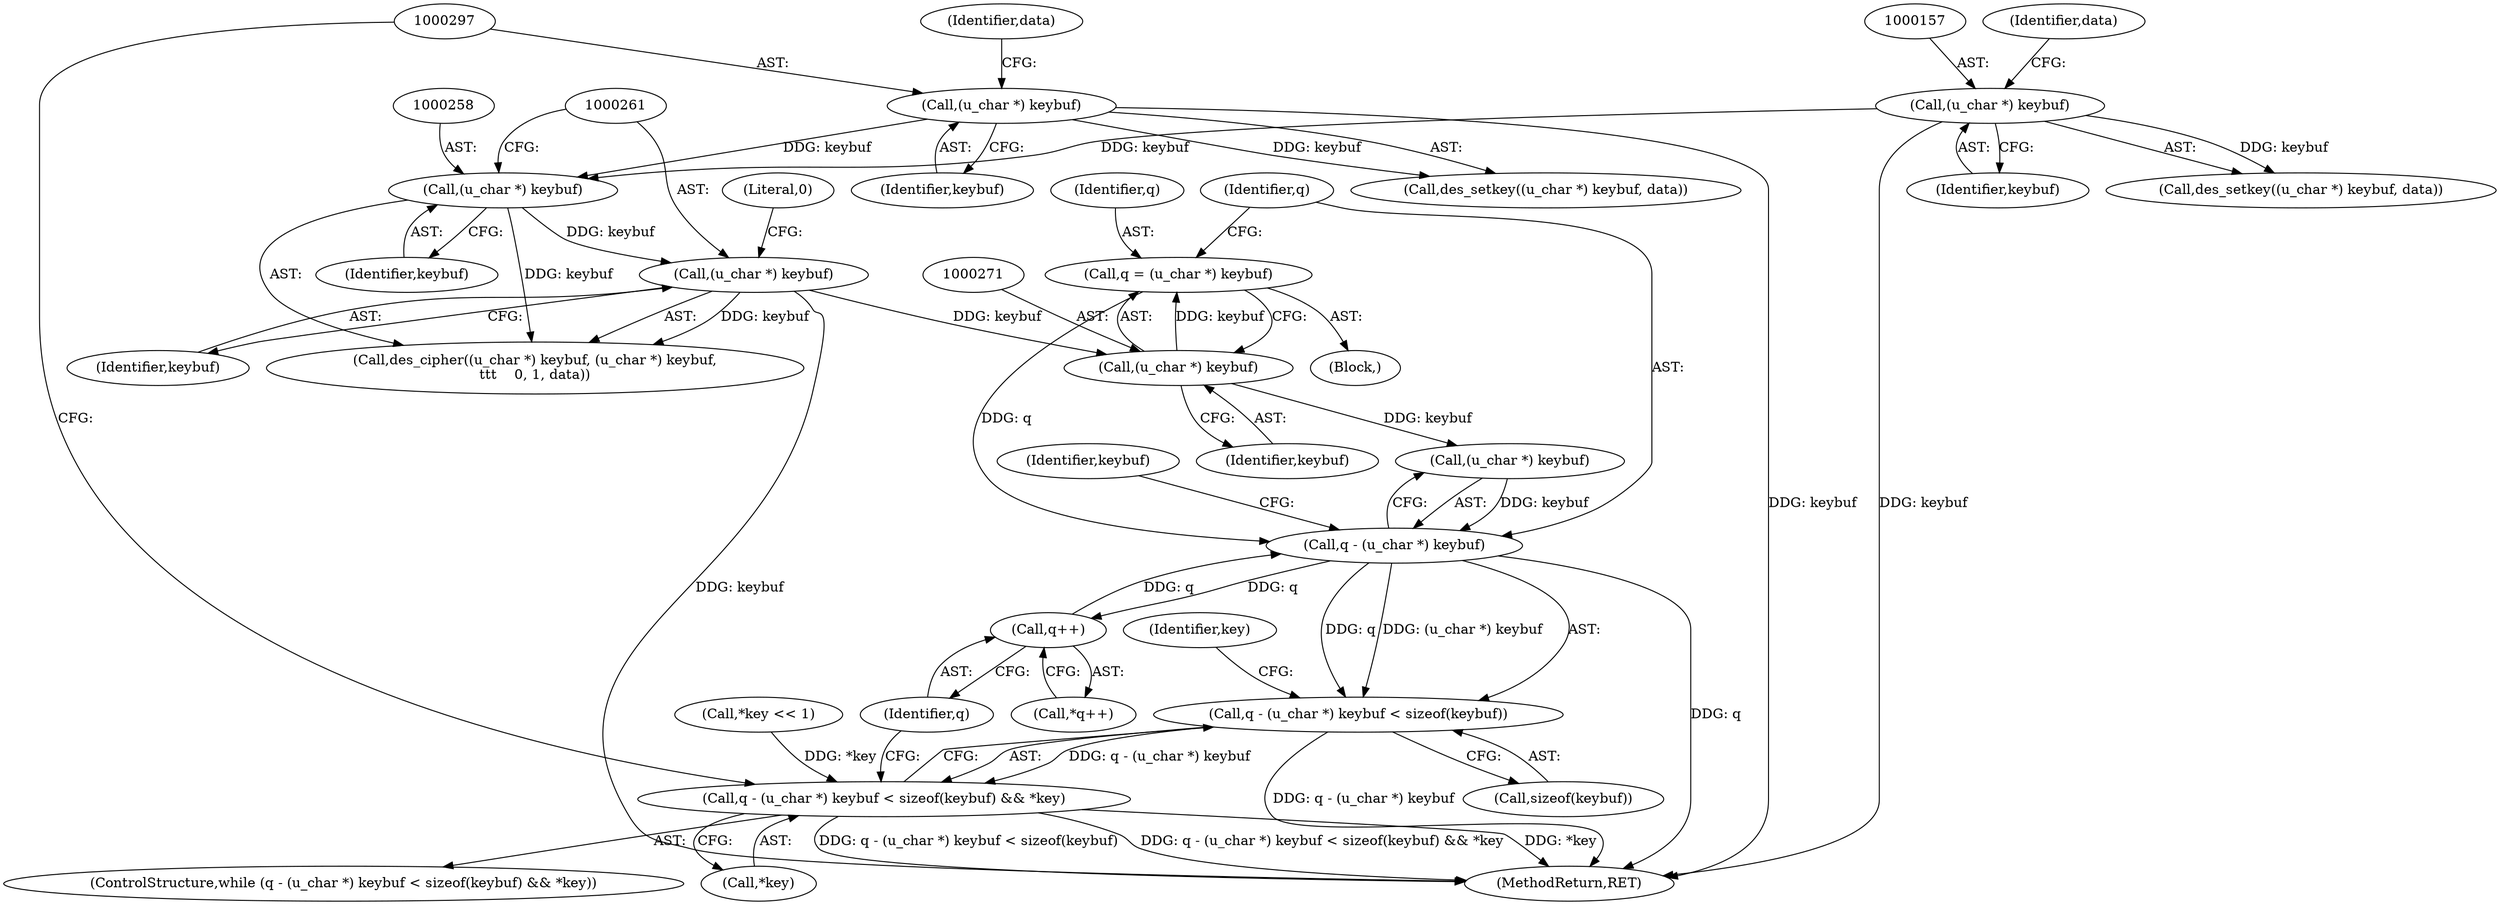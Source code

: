 digraph "0_php_aab49e934de1fff046e659cbec46e3d053b41c34@pointer" {
"1000268" [label="(Call,q = (u_char *) keybuf)"];
"1000270" [label="(Call,(u_char *) keybuf)"];
"1000260" [label="(Call,(u_char *) keybuf)"];
"1000257" [label="(Call,(u_char *) keybuf)"];
"1000296" [label="(Call,(u_char *) keybuf)"];
"1000156" [label="(Call,(u_char *) keybuf)"];
"1000276" [label="(Call,q - (u_char *) keybuf)"];
"1000275" [label="(Call,q - (u_char *) keybuf < sizeof(keybuf))"];
"1000274" [label="(Call,q - (u_char *) keybuf < sizeof(keybuf) && *key)"];
"1000287" [label="(Call,q++)"];
"1000268" [label="(Call,q = (u_char *) keybuf)"];
"1000282" [label="(Identifier,keybuf)"];
"1000287" [label="(Call,q++)"];
"1000269" [label="(Identifier,q)"];
"1000260" [label="(Call,(u_char *) keybuf)"];
"1000148" [label="(Call,*key << 1)"];
"1000254" [label="(Block,)"];
"1000274" [label="(Call,q - (u_char *) keybuf < sizeof(keybuf) && *key)"];
"1000275" [label="(Call,q - (u_char *) keybuf < sizeof(keybuf))"];
"1000256" [label="(Call,des_cipher((u_char *) keybuf, (u_char *) keybuf,\n\t\t\t    0, 1, data))"];
"1000278" [label="(Call,(u_char *) keybuf)"];
"1000155" [label="(Call,des_setkey((u_char *) keybuf, data))"];
"1000296" [label="(Call,(u_char *) keybuf)"];
"1000298" [label="(Identifier,keybuf)"];
"1000270" [label="(Call,(u_char *) keybuf)"];
"1000277" [label="(Identifier,q)"];
"1000159" [label="(Identifier,data)"];
"1000257" [label="(Call,(u_char *) keybuf)"];
"1000259" [label="(Identifier,keybuf)"];
"1000284" [label="(Identifier,key)"];
"1000262" [label="(Identifier,keybuf)"];
"1000299" [label="(Identifier,data)"];
"1000276" [label="(Call,q - (u_char *) keybuf)"];
"1000281" [label="(Call,sizeof(keybuf))"];
"1000272" [label="(Identifier,keybuf)"];
"1000295" [label="(Call,des_setkey((u_char *) keybuf, data))"];
"1000288" [label="(Identifier,q)"];
"1000540" [label="(MethodReturn,RET)"];
"1000156" [label="(Call,(u_char *) keybuf)"];
"1000286" [label="(Call,*q++)"];
"1000273" [label="(ControlStructure,while (q - (u_char *) keybuf < sizeof(keybuf) && *key))"];
"1000283" [label="(Call,*key)"];
"1000263" [label="(Literal,0)"];
"1000158" [label="(Identifier,keybuf)"];
"1000268" -> "1000254"  [label="AST: "];
"1000268" -> "1000270"  [label="CFG: "];
"1000269" -> "1000268"  [label="AST: "];
"1000270" -> "1000268"  [label="AST: "];
"1000277" -> "1000268"  [label="CFG: "];
"1000270" -> "1000268"  [label="DDG: keybuf"];
"1000268" -> "1000276"  [label="DDG: q"];
"1000270" -> "1000272"  [label="CFG: "];
"1000271" -> "1000270"  [label="AST: "];
"1000272" -> "1000270"  [label="AST: "];
"1000260" -> "1000270"  [label="DDG: keybuf"];
"1000270" -> "1000278"  [label="DDG: keybuf"];
"1000260" -> "1000256"  [label="AST: "];
"1000260" -> "1000262"  [label="CFG: "];
"1000261" -> "1000260"  [label="AST: "];
"1000262" -> "1000260"  [label="AST: "];
"1000263" -> "1000260"  [label="CFG: "];
"1000260" -> "1000540"  [label="DDG: keybuf"];
"1000260" -> "1000256"  [label="DDG: keybuf"];
"1000257" -> "1000260"  [label="DDG: keybuf"];
"1000257" -> "1000256"  [label="AST: "];
"1000257" -> "1000259"  [label="CFG: "];
"1000258" -> "1000257"  [label="AST: "];
"1000259" -> "1000257"  [label="AST: "];
"1000261" -> "1000257"  [label="CFG: "];
"1000257" -> "1000256"  [label="DDG: keybuf"];
"1000296" -> "1000257"  [label="DDG: keybuf"];
"1000156" -> "1000257"  [label="DDG: keybuf"];
"1000296" -> "1000295"  [label="AST: "];
"1000296" -> "1000298"  [label="CFG: "];
"1000297" -> "1000296"  [label="AST: "];
"1000298" -> "1000296"  [label="AST: "];
"1000299" -> "1000296"  [label="CFG: "];
"1000296" -> "1000540"  [label="DDG: keybuf"];
"1000296" -> "1000295"  [label="DDG: keybuf"];
"1000156" -> "1000155"  [label="AST: "];
"1000156" -> "1000158"  [label="CFG: "];
"1000157" -> "1000156"  [label="AST: "];
"1000158" -> "1000156"  [label="AST: "];
"1000159" -> "1000156"  [label="CFG: "];
"1000156" -> "1000540"  [label="DDG: keybuf"];
"1000156" -> "1000155"  [label="DDG: keybuf"];
"1000276" -> "1000275"  [label="AST: "];
"1000276" -> "1000278"  [label="CFG: "];
"1000277" -> "1000276"  [label="AST: "];
"1000278" -> "1000276"  [label="AST: "];
"1000282" -> "1000276"  [label="CFG: "];
"1000276" -> "1000540"  [label="DDG: q"];
"1000276" -> "1000275"  [label="DDG: q"];
"1000276" -> "1000275"  [label="DDG: (u_char *) keybuf"];
"1000287" -> "1000276"  [label="DDG: q"];
"1000278" -> "1000276"  [label="DDG: keybuf"];
"1000276" -> "1000287"  [label="DDG: q"];
"1000275" -> "1000274"  [label="AST: "];
"1000275" -> "1000281"  [label="CFG: "];
"1000281" -> "1000275"  [label="AST: "];
"1000284" -> "1000275"  [label="CFG: "];
"1000274" -> "1000275"  [label="CFG: "];
"1000275" -> "1000540"  [label="DDG: q - (u_char *) keybuf"];
"1000275" -> "1000274"  [label="DDG: q - (u_char *) keybuf"];
"1000274" -> "1000273"  [label="AST: "];
"1000274" -> "1000283"  [label="CFG: "];
"1000283" -> "1000274"  [label="AST: "];
"1000288" -> "1000274"  [label="CFG: "];
"1000297" -> "1000274"  [label="CFG: "];
"1000274" -> "1000540"  [label="DDG: q - (u_char *) keybuf < sizeof(keybuf)"];
"1000274" -> "1000540"  [label="DDG: q - (u_char *) keybuf < sizeof(keybuf) && *key"];
"1000274" -> "1000540"  [label="DDG: *key"];
"1000148" -> "1000274"  [label="DDG: *key"];
"1000287" -> "1000286"  [label="AST: "];
"1000287" -> "1000288"  [label="CFG: "];
"1000288" -> "1000287"  [label="AST: "];
"1000286" -> "1000287"  [label="CFG: "];
}
